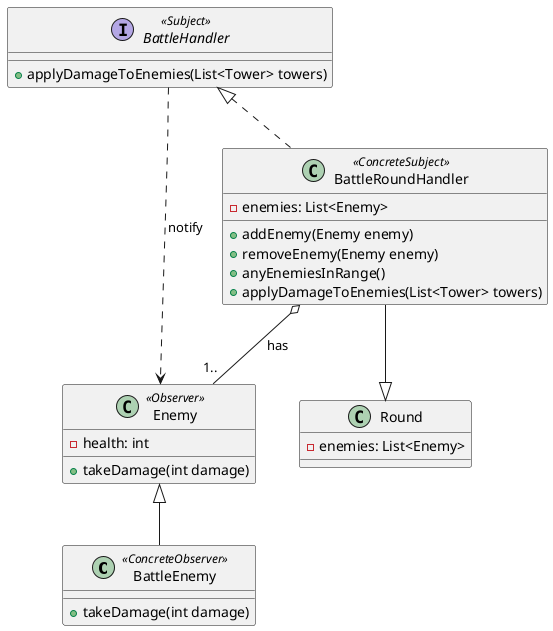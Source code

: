 @startuml
class BattleEnemy <<ConcreteObserver>> {
    + takeDamage(int damage)
}
class Enemy <<Observer>>{
    - health: int
    + takeDamage(int damage)
}
interface BattleHandler <<Subject>>{
    + applyDamageToEnemies(List<Tower> towers)
}
class BattleRoundHandler<<ConcreteSubject>>{
    - enemies: List<Enemy>
    + addEnemy(Enemy enemy)
    + removeEnemy(Enemy enemy)
    + anyEnemiesInRange()
    + applyDamageToEnemies(List<Tower> towers)
}
class Round {
    - enemies: List<Enemy>
}

BattleHandler <|.. BattleRoundHandler
BattleHandler ..> Enemy: notify
BattleRoundHandler o-- "1.. " Enemy: has
Enemy <|-- BattleEnemy
BattleRoundHandler --|> Round
@enduml